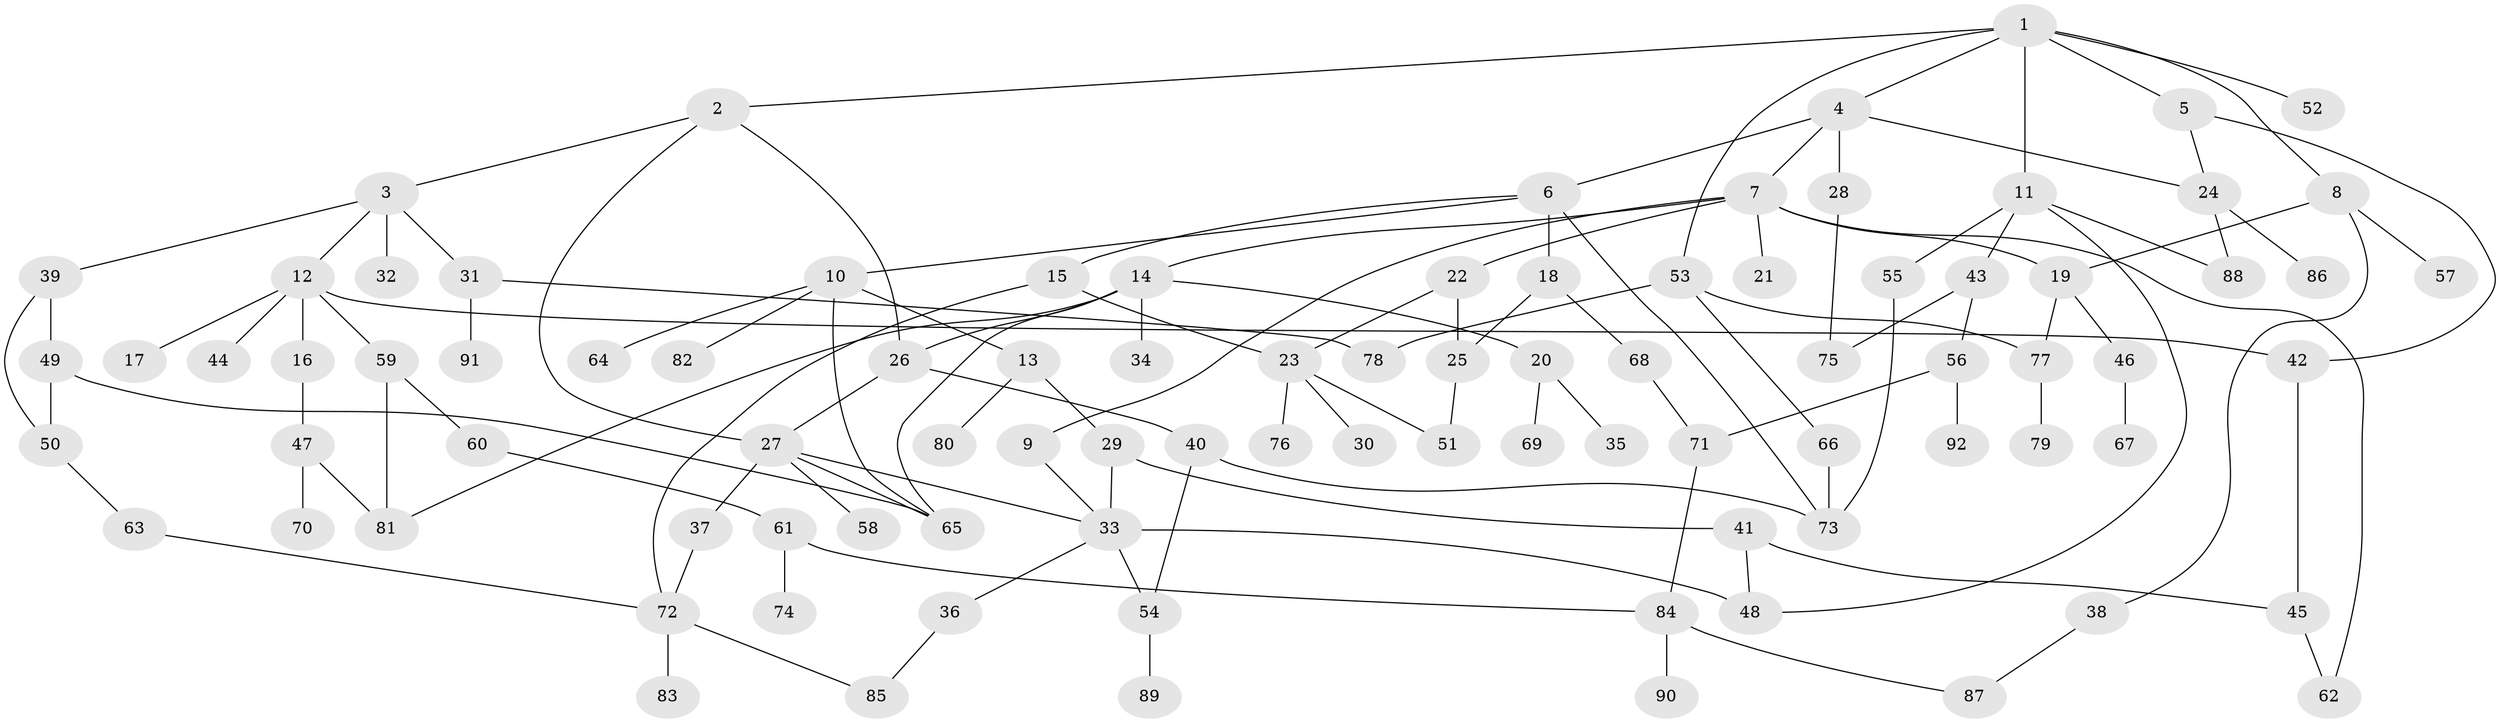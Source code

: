 // coarse degree distribution, {7: 0.078125, 5: 0.078125, 8: 0.015625, 3: 0.171875, 6: 0.03125, 2: 0.15625, 1: 0.328125, 4: 0.140625}
// Generated by graph-tools (version 1.1) at 2025/41/03/06/25 10:41:25]
// undirected, 92 vertices, 125 edges
graph export_dot {
graph [start="1"]
  node [color=gray90,style=filled];
  1;
  2;
  3;
  4;
  5;
  6;
  7;
  8;
  9;
  10;
  11;
  12;
  13;
  14;
  15;
  16;
  17;
  18;
  19;
  20;
  21;
  22;
  23;
  24;
  25;
  26;
  27;
  28;
  29;
  30;
  31;
  32;
  33;
  34;
  35;
  36;
  37;
  38;
  39;
  40;
  41;
  42;
  43;
  44;
  45;
  46;
  47;
  48;
  49;
  50;
  51;
  52;
  53;
  54;
  55;
  56;
  57;
  58;
  59;
  60;
  61;
  62;
  63;
  64;
  65;
  66;
  67;
  68;
  69;
  70;
  71;
  72;
  73;
  74;
  75;
  76;
  77;
  78;
  79;
  80;
  81;
  82;
  83;
  84;
  85;
  86;
  87;
  88;
  89;
  90;
  91;
  92;
  1 -- 2;
  1 -- 4;
  1 -- 5;
  1 -- 8;
  1 -- 11;
  1 -- 52;
  1 -- 53;
  2 -- 3;
  2 -- 27;
  2 -- 26;
  3 -- 12;
  3 -- 31;
  3 -- 32;
  3 -- 39;
  4 -- 6;
  4 -- 7;
  4 -- 28;
  4 -- 24;
  5 -- 24;
  5 -- 42;
  6 -- 10;
  6 -- 15;
  6 -- 18;
  6 -- 73;
  7 -- 9;
  7 -- 14;
  7 -- 21;
  7 -- 22;
  7 -- 62;
  7 -- 19;
  8 -- 19;
  8 -- 38;
  8 -- 57;
  9 -- 33;
  10 -- 13;
  10 -- 64;
  10 -- 82;
  10 -- 65;
  11 -- 43;
  11 -- 55;
  11 -- 88;
  11 -- 48;
  12 -- 16;
  12 -- 17;
  12 -- 44;
  12 -- 59;
  12 -- 42;
  13 -- 29;
  13 -- 80;
  14 -- 20;
  14 -- 26;
  14 -- 34;
  14 -- 81;
  14 -- 65;
  15 -- 23;
  15 -- 72;
  16 -- 47;
  18 -- 25;
  18 -- 68;
  19 -- 46;
  19 -- 77;
  20 -- 35;
  20 -- 69;
  22 -- 23;
  22 -- 25;
  23 -- 30;
  23 -- 76;
  23 -- 51;
  24 -- 86;
  24 -- 88;
  25 -- 51;
  26 -- 40;
  26 -- 27;
  27 -- 37;
  27 -- 58;
  27 -- 33;
  27 -- 65;
  28 -- 75;
  29 -- 33;
  29 -- 41;
  31 -- 78;
  31 -- 91;
  33 -- 36;
  33 -- 48;
  33 -- 54;
  36 -- 85;
  37 -- 72;
  38 -- 87;
  39 -- 49;
  39 -- 50;
  40 -- 54;
  40 -- 73;
  41 -- 45;
  41 -- 48;
  42 -- 45;
  43 -- 56;
  43 -- 75;
  45 -- 62;
  46 -- 67;
  47 -- 70;
  47 -- 81;
  49 -- 65;
  49 -- 50;
  50 -- 63;
  53 -- 66;
  53 -- 77;
  53 -- 78;
  54 -- 89;
  55 -- 73;
  56 -- 71;
  56 -- 92;
  59 -- 60;
  59 -- 81;
  60 -- 61;
  61 -- 74;
  61 -- 84;
  63 -- 72;
  66 -- 73;
  68 -- 71;
  71 -- 84;
  72 -- 83;
  72 -- 85;
  77 -- 79;
  84 -- 90;
  84 -- 87;
}

